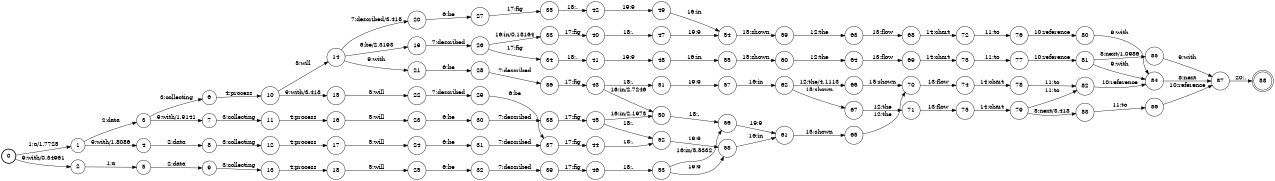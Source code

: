 digraph FST {
rankdir = LR;
size = "8.5,11";
label = "";
center = 1;
orientation = Portrait;
ranksep = "0.4";
nodesep = "0.25";
0 [label = "0", shape = circle, style = bold, fontsize = 14]
	0 -> 1 [label = "1:a/1.7725", fontsize = 14];
	0 -> 2 [label = "9:with/0.34961", fontsize = 14];
1 [label = "1", shape = circle, style = solid, fontsize = 14]
	1 -> 3 [label = "2:data", fontsize = 14];
	1 -> 4 [label = "9:with/1.8086", fontsize = 14];
2 [label = "2", shape = circle, style = solid, fontsize = 14]
	2 -> 5 [label = "1:a", fontsize = 14];
3 [label = "3", shape = circle, style = solid, fontsize = 14]
	3 -> 6 [label = "3:collecting", fontsize = 14];
	3 -> 7 [label = "9:with/1.9141", fontsize = 14];
4 [label = "4", shape = circle, style = solid, fontsize = 14]
	4 -> 8 [label = "2:data", fontsize = 14];
5 [label = "5", shape = circle, style = solid, fontsize = 14]
	5 -> 9 [label = "2:data", fontsize = 14];
6 [label = "6", shape = circle, style = solid, fontsize = 14]
	6 -> 10 [label = "4:process", fontsize = 14];
7 [label = "7", shape = circle, style = solid, fontsize = 14]
	7 -> 11 [label = "3:collecting", fontsize = 14];
8 [label = "8", shape = circle, style = solid, fontsize = 14]
	8 -> 12 [label = "3:collecting", fontsize = 14];
9 [label = "9", shape = circle, style = solid, fontsize = 14]
	9 -> 13 [label = "3:collecting", fontsize = 14];
10 [label = "10", shape = circle, style = solid, fontsize = 14]
	10 -> 14 [label = "5:will", fontsize = 14];
	10 -> 15 [label = "9:with/3.418", fontsize = 14];
11 [label = "11", shape = circle, style = solid, fontsize = 14]
	11 -> 16 [label = "4:process", fontsize = 14];
12 [label = "12", shape = circle, style = solid, fontsize = 14]
	12 -> 17 [label = "4:process", fontsize = 14];
13 [label = "13", shape = circle, style = solid, fontsize = 14]
	13 -> 18 [label = "4:process", fontsize = 14];
14 [label = "14", shape = circle, style = solid, fontsize = 14]
	14 -> 19 [label = "6:be/2.3193", fontsize = 14];
	14 -> 20 [label = "7:described/3.418", fontsize = 14];
	14 -> 21 [label = "9:with", fontsize = 14];
15 [label = "15", shape = circle, style = solid, fontsize = 14]
	15 -> 22 [label = "5:will", fontsize = 14];
16 [label = "16", shape = circle, style = solid, fontsize = 14]
	16 -> 23 [label = "5:will", fontsize = 14];
17 [label = "17", shape = circle, style = solid, fontsize = 14]
	17 -> 24 [label = "5:will", fontsize = 14];
18 [label = "18", shape = circle, style = solid, fontsize = 14]
	18 -> 25 [label = "5:will", fontsize = 14];
19 [label = "19", shape = circle, style = solid, fontsize = 14]
	19 -> 26 [label = "7:described", fontsize = 14];
20 [label = "20", shape = circle, style = solid, fontsize = 14]
	20 -> 27 [label = "6:be", fontsize = 14];
21 [label = "21", shape = circle, style = solid, fontsize = 14]
	21 -> 28 [label = "6:be", fontsize = 14];
22 [label = "22", shape = circle, style = solid, fontsize = 14]
	22 -> 29 [label = "7:described", fontsize = 14];
23 [label = "23", shape = circle, style = solid, fontsize = 14]
	23 -> 30 [label = "6:be", fontsize = 14];
24 [label = "24", shape = circle, style = solid, fontsize = 14]
	24 -> 31 [label = "6:be", fontsize = 14];
25 [label = "25", shape = circle, style = solid, fontsize = 14]
	25 -> 32 [label = "6:be", fontsize = 14];
26 [label = "26", shape = circle, style = solid, fontsize = 14]
	26 -> 33 [label = "16:in/0.18164", fontsize = 14];
	26 -> 34 [label = "17:fig", fontsize = 14];
27 [label = "27", shape = circle, style = solid, fontsize = 14]
	27 -> 35 [label = "17:fig", fontsize = 14];
28 [label = "28", shape = circle, style = solid, fontsize = 14]
	28 -> 36 [label = "7:described", fontsize = 14];
29 [label = "29", shape = circle, style = solid, fontsize = 14]
	29 -> 37 [label = "6:be", fontsize = 14];
30 [label = "30", shape = circle, style = solid, fontsize = 14]
	30 -> 38 [label = "7:described", fontsize = 14];
31 [label = "31", shape = circle, style = solid, fontsize = 14]
	31 -> 37 [label = "7:described", fontsize = 14];
32 [label = "32", shape = circle, style = solid, fontsize = 14]
	32 -> 39 [label = "7:described", fontsize = 14];
33 [label = "33", shape = circle, style = solid, fontsize = 14]
	33 -> 40 [label = "17:fig", fontsize = 14];
34 [label = "34", shape = circle, style = solid, fontsize = 14]
	34 -> 41 [label = "18:.", fontsize = 14];
35 [label = "35", shape = circle, style = solid, fontsize = 14]
	35 -> 42 [label = "18:.", fontsize = 14];
36 [label = "36", shape = circle, style = solid, fontsize = 14]
	36 -> 43 [label = "17:fig", fontsize = 14];
37 [label = "37", shape = circle, style = solid, fontsize = 14]
	37 -> 44 [label = "17:fig", fontsize = 14];
38 [label = "38", shape = circle, style = solid, fontsize = 14]
	38 -> 45 [label = "17:fig", fontsize = 14];
39 [label = "39", shape = circle, style = solid, fontsize = 14]
	39 -> 46 [label = "17:fig", fontsize = 14];
40 [label = "40", shape = circle, style = solid, fontsize = 14]
	40 -> 47 [label = "18:.", fontsize = 14];
41 [label = "41", shape = circle, style = solid, fontsize = 14]
	41 -> 48 [label = "19:9", fontsize = 14];
42 [label = "42", shape = circle, style = solid, fontsize = 14]
	42 -> 49 [label = "19:9", fontsize = 14];
43 [label = "43", shape = circle, style = solid, fontsize = 14]
	43 -> 50 [label = "16:in/2.7246", fontsize = 14];
	43 -> 51 [label = "18:.", fontsize = 14];
44 [label = "44", shape = circle, style = solid, fontsize = 14]
	44 -> 52 [label = "18:.", fontsize = 14];
45 [label = "45", shape = circle, style = solid, fontsize = 14]
	45 -> 50 [label = "16:in/2.1973", fontsize = 14];
	45 -> 52 [label = "18:.", fontsize = 14];
46 [label = "46", shape = circle, style = solid, fontsize = 14]
	46 -> 53 [label = "18:.", fontsize = 14];
47 [label = "47", shape = circle, style = solid, fontsize = 14]
	47 -> 54 [label = "19:9", fontsize = 14];
48 [label = "48", shape = circle, style = solid, fontsize = 14]
	48 -> 55 [label = "16:in", fontsize = 14];
49 [label = "49", shape = circle, style = solid, fontsize = 14]
	49 -> 54 [label = "16:in", fontsize = 14];
50 [label = "50", shape = circle, style = solid, fontsize = 14]
	50 -> 56 [label = "18:.", fontsize = 14];
51 [label = "51", shape = circle, style = solid, fontsize = 14]
	51 -> 57 [label = "19:9", fontsize = 14];
52 [label = "52", shape = circle, style = solid, fontsize = 14]
	52 -> 58 [label = "19:9", fontsize = 14];
53 [label = "53", shape = circle, style = solid, fontsize = 14]
	53 -> 56 [label = "16:in/5.5332", fontsize = 14];
	53 -> 58 [label = "19:9", fontsize = 14];
54 [label = "54", shape = circle, style = solid, fontsize = 14]
	54 -> 59 [label = "15:shown", fontsize = 14];
55 [label = "55", shape = circle, style = solid, fontsize = 14]
	55 -> 60 [label = "15:shown", fontsize = 14];
56 [label = "56", shape = circle, style = solid, fontsize = 14]
	56 -> 61 [label = "19:9", fontsize = 14];
57 [label = "57", shape = circle, style = solid, fontsize = 14]
	57 -> 62 [label = "16:in", fontsize = 14];
58 [label = "58", shape = circle, style = solid, fontsize = 14]
	58 -> 61 [label = "16:in", fontsize = 14];
59 [label = "59", shape = circle, style = solid, fontsize = 14]
	59 -> 63 [label = "12:the", fontsize = 14];
60 [label = "60", shape = circle, style = solid, fontsize = 14]
	60 -> 64 [label = "12:the", fontsize = 14];
61 [label = "61", shape = circle, style = solid, fontsize = 14]
	61 -> 65 [label = "15:shown", fontsize = 14];
62 [label = "62", shape = circle, style = solid, fontsize = 14]
	62 -> 66 [label = "12:the/4.1113", fontsize = 14];
	62 -> 67 [label = "15:shown", fontsize = 14];
63 [label = "63", shape = circle, style = solid, fontsize = 14]
	63 -> 68 [label = "13:flow", fontsize = 14];
64 [label = "64", shape = circle, style = solid, fontsize = 14]
	64 -> 69 [label = "13:flow", fontsize = 14];
65 [label = "65", shape = circle, style = solid, fontsize = 14]
	65 -> 70 [label = "12:the", fontsize = 14];
66 [label = "66", shape = circle, style = solid, fontsize = 14]
	66 -> 70 [label = "15:shown", fontsize = 14];
67 [label = "67", shape = circle, style = solid, fontsize = 14]
	67 -> 71 [label = "12:the", fontsize = 14];
68 [label = "68", shape = circle, style = solid, fontsize = 14]
	68 -> 72 [label = "14:chart", fontsize = 14];
69 [label = "69", shape = circle, style = solid, fontsize = 14]
	69 -> 73 [label = "14:chart", fontsize = 14];
70 [label = "70", shape = circle, style = solid, fontsize = 14]
	70 -> 74 [label = "13:flow", fontsize = 14];
71 [label = "71", shape = circle, style = solid, fontsize = 14]
	71 -> 75 [label = "13:flow", fontsize = 14];
72 [label = "72", shape = circle, style = solid, fontsize = 14]
	72 -> 76 [label = "11:to", fontsize = 14];
73 [label = "73", shape = circle, style = solid, fontsize = 14]
	73 -> 77 [label = "11:to", fontsize = 14];
74 [label = "74", shape = circle, style = solid, fontsize = 14]
	74 -> 78 [label = "14:chart", fontsize = 14];
75 [label = "75", shape = circle, style = solid, fontsize = 14]
	75 -> 79 [label = "14:chart", fontsize = 14];
76 [label = "76", shape = circle, style = solid, fontsize = 14]
	76 -> 80 [label = "10:reference", fontsize = 14];
77 [label = "77", shape = circle, style = solid, fontsize = 14]
	77 -> 81 [label = "10:reference", fontsize = 14];
78 [label = "78", shape = circle, style = solid, fontsize = 14]
	78 -> 82 [label = "11:to", fontsize = 14];
79 [label = "79", shape = circle, style = solid, fontsize = 14]
	79 -> 83 [label = "8:next/3.418", fontsize = 14];
	79 -> 82 [label = "11:to", fontsize = 14];
80 [label = "80", shape = circle, style = solid, fontsize = 14]
	80 -> 84 [label = "9:with", fontsize = 14];
81 [label = "81", shape = circle, style = solid, fontsize = 14]
	81 -> 85 [label = "8:next/1.0986", fontsize = 14];
	81 -> 84 [label = "9:with", fontsize = 14];
82 [label = "82", shape = circle, style = solid, fontsize = 14]
	82 -> 84 [label = "10:reference", fontsize = 14];
83 [label = "83", shape = circle, style = solid, fontsize = 14]
	83 -> 86 [label = "11:to", fontsize = 14];
84 [label = "84", shape = circle, style = solid, fontsize = 14]
	84 -> 87 [label = "8:next", fontsize = 14];
85 [label = "85", shape = circle, style = solid, fontsize = 14]
	85 -> 87 [label = "9:with", fontsize = 14];
86 [label = "86", shape = circle, style = solid, fontsize = 14]
	86 -> 87 [label = "10:reference", fontsize = 14];
87 [label = "87", shape = circle, style = solid, fontsize = 14]
	87 -> 88 [label = "20:.", fontsize = 14];
88 [label = "88", shape = doublecircle, style = solid, fontsize = 14]
}
